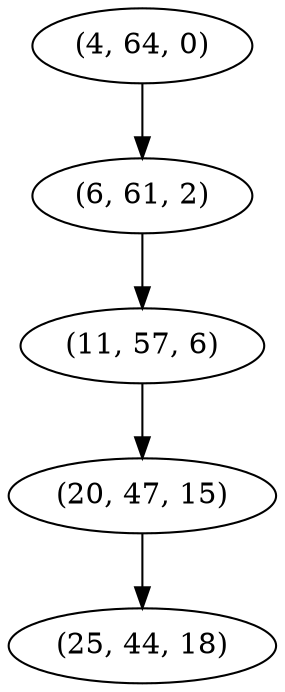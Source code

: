 digraph tree {
    "(4, 64, 0)";
    "(6, 61, 2)";
    "(11, 57, 6)";
    "(20, 47, 15)";
    "(25, 44, 18)";
    "(4, 64, 0)" -> "(6, 61, 2)";
    "(6, 61, 2)" -> "(11, 57, 6)";
    "(11, 57, 6)" -> "(20, 47, 15)";
    "(20, 47, 15)" -> "(25, 44, 18)";
}
